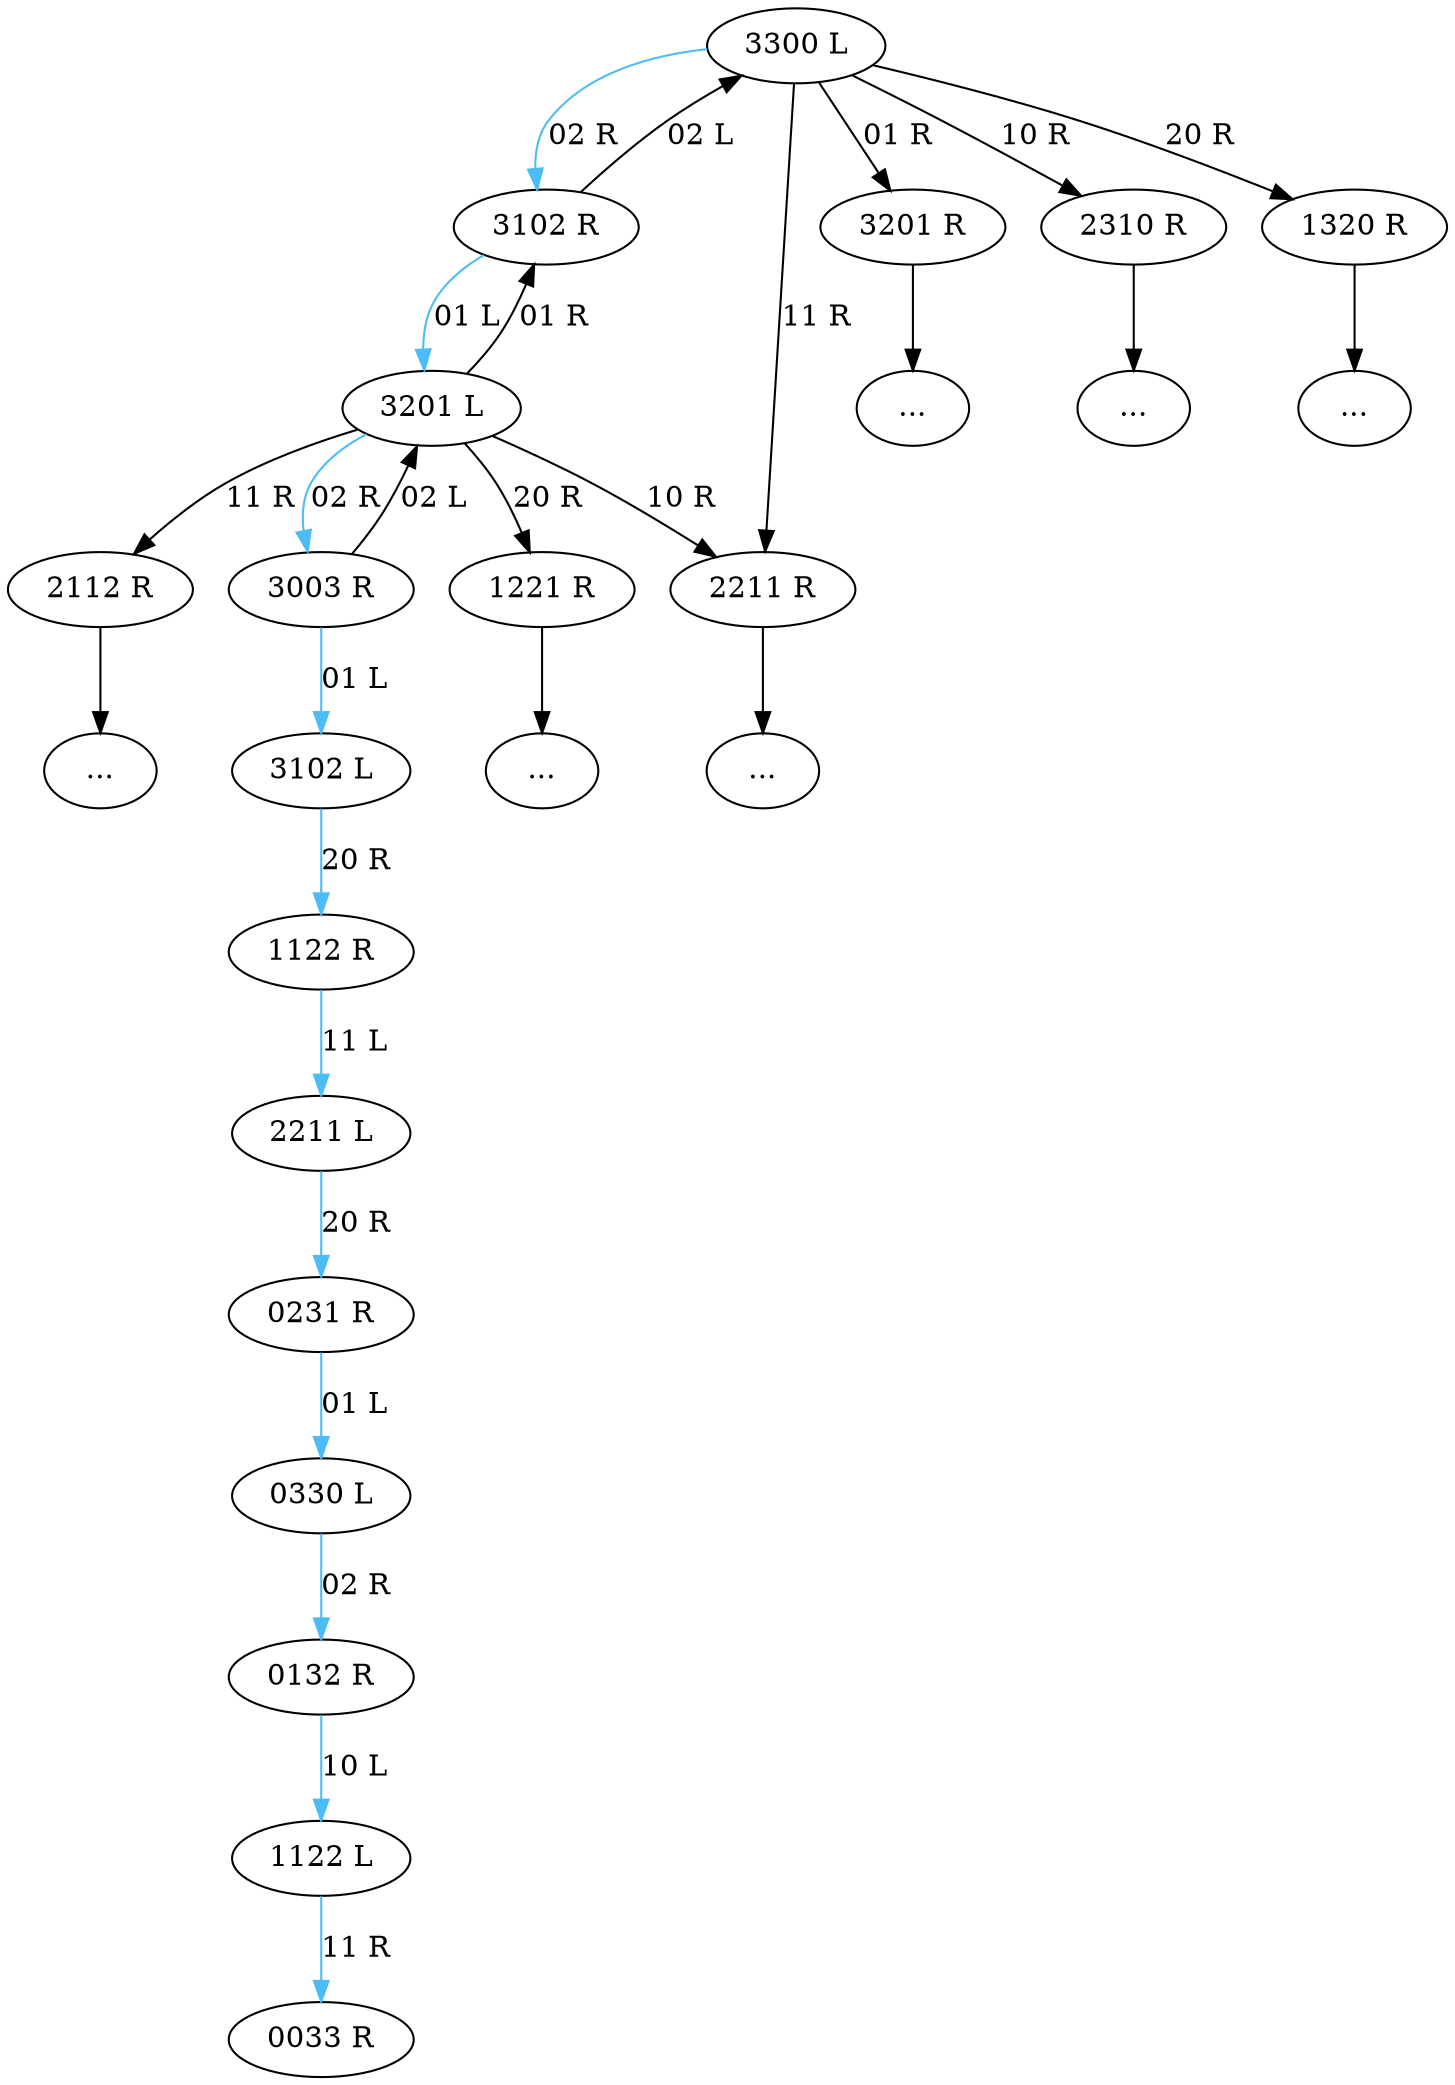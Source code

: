 digraph G
{
graph [rankdir = TB]
	"3300 L"->"3102 R" [label="02 R", color="#4BBCF6"]
	"3102 R"->"3201 L" [label="01 L", color="#4BBCF6"]
	"3201 L"->"3003 R" [label="02 R", color="#4BBCF6"]
	"3003 R"->"3102 L" [label="01 L", color="#4BBCF6"]
	"3102 L"->"1122 R" [label="20 R", color="#4BBCF6"]
	"1122 R"->"2211 L" [label="11 L", color="#4BBCF6"]
	"2211 L"->"0231 R" [label="20 R", color="#4BBCF6"]
	"0231 R"->"0330 L" [label="01 L", color="#4BBCF6"]
	"0330 L"->"0132 R" [label="02 R", color="#4BBCF6"]
	"0132 R"->"1122 L" [label="10 L", color="#4BBCF6"]
	"1122 L"->"0033 R" [label="11 R", color="#4BBCF6",shape=doublecircle]

	"3300 L"->"2211 R" [label="11 R"]
	"3300 L"->"3201 R" [label="01 R"]
	"3300 L"->"2310 R" [label="10 R"]
	"3300 L"->"1320 R" [label="20 R"]
	
	"3102 R"->"3300 L" [label="02 L"]
	
	"3201 L"->"3102 R" [label="01 R"]
	"3201 L"->"2211 R" [label="10 R"]
	"3201 L"->"2112 R" [label="11 R"]
	"3201 L"->"1221 R" [label="20 R"]

	"3003 R"->"3201 L" [label="02 L"]

	dummy1[label="..."]
	dummy2[label="..."]
	dummy3[label="..."]
	dummy4[label="..."]
	dummy5[label="..."]
	dummy6[label="..."]

	"2211 R"-> dummy1
	"3201 R"-> dummy2
	"2310 R"-> dummy3
	"1320 R"-> dummy4

	"1221 R"-> dummy5
	"2112 R"-> dummy6
}